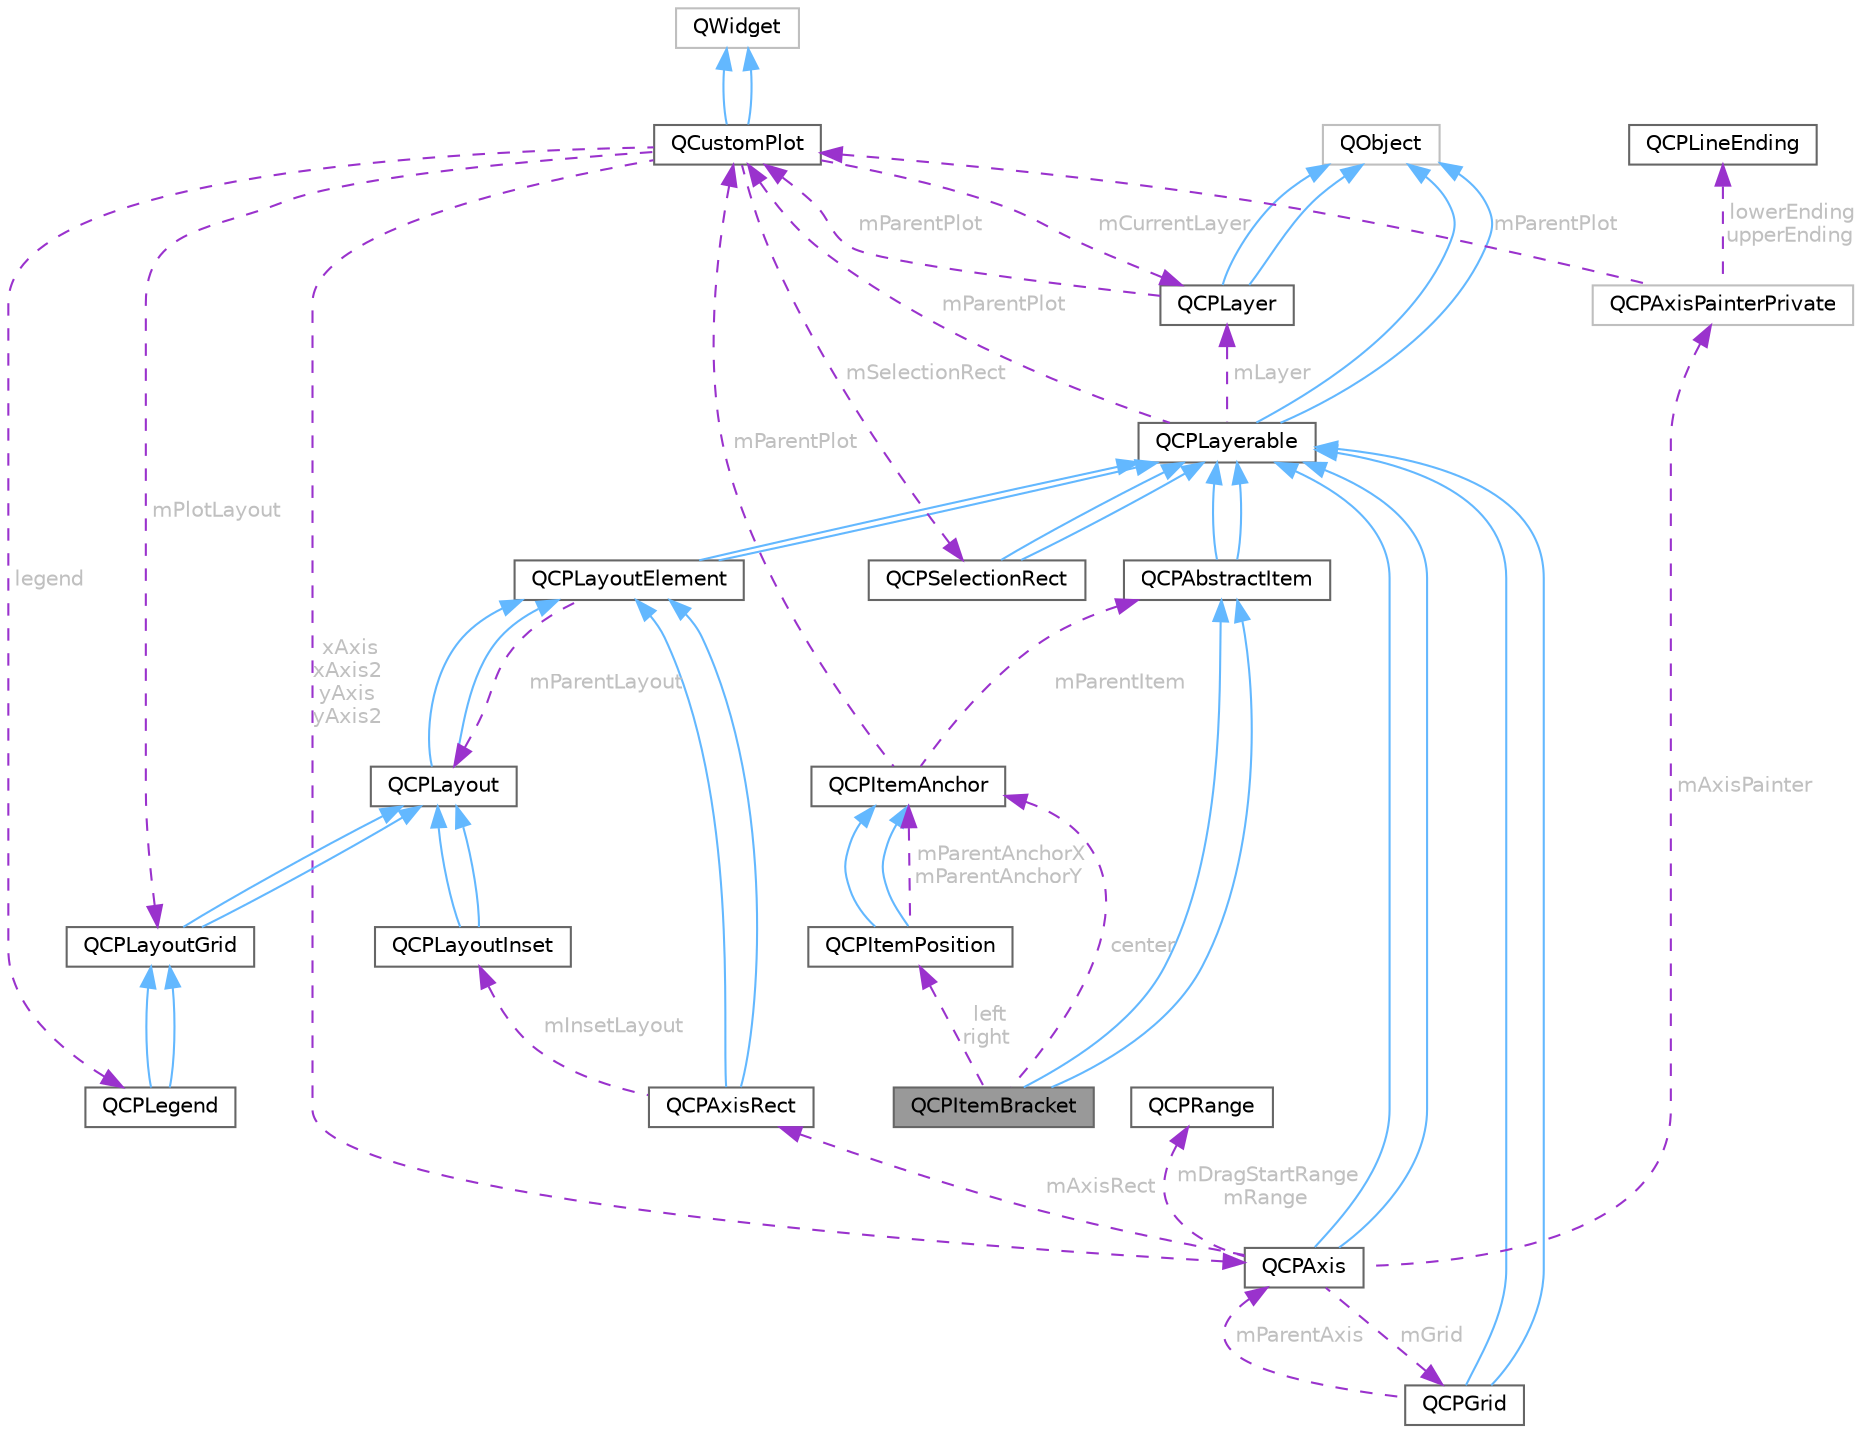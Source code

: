 digraph "QCPItemBracket"
{
 // LATEX_PDF_SIZE
  bgcolor="transparent";
  edge [fontname=Helvetica,fontsize=10,labelfontname=Helvetica,labelfontsize=10];
  node [fontname=Helvetica,fontsize=10,shape=box,height=0.2,width=0.4];
  Node1 [id="Node000001",label="QCPItemBracket",height=0.2,width=0.4,color="gray40", fillcolor="grey60", style="filled", fontcolor="black",tooltip="A bracket for referencing/highlighting certain parts in the plot."];
  Node2 -> Node1 [id="edge53_Node000001_Node000002",dir="back",color="steelblue1",style="solid",tooltip=" "];
  Node2 [id="Node000002",label="QCPAbstractItem",height=0.2,width=0.4,color="gray40", fillcolor="white", style="filled",URL="$class_q_c_p_abstract_item.html",tooltip="The abstract base class for all items in a plot."];
  Node3 -> Node2 [id="edge54_Node000002_Node000003",dir="back",color="steelblue1",style="solid",tooltip=" "];
  Node3 [id="Node000003",label="QCPLayerable",height=0.2,width=0.4,color="gray40", fillcolor="white", style="filled",URL="$class_q_c_p_layerable.html",tooltip="Base class for all drawable objects."];
  Node4 -> Node3 [id="edge55_Node000003_Node000004",dir="back",color="steelblue1",style="solid",tooltip=" "];
  Node4 [id="Node000004",label="QObject",height=0.2,width=0.4,color="grey75", fillcolor="white", style="filled",tooltip=" "];
  Node4 -> Node3 [id="edge56_Node000003_Node000004",dir="back",color="steelblue1",style="solid",tooltip=" "];
  Node5 -> Node3 [id="edge57_Node000003_Node000005",dir="back",color="darkorchid3",style="dashed",tooltip=" ",label=" mParentPlot",fontcolor="grey" ];
  Node5 [id="Node000005",label="QCustomPlot",height=0.2,width=0.4,color="gray40", fillcolor="white", style="filled",URL="$class_q_custom_plot.html",tooltip="The central class of the library. This is the QWidget which displays the plot and interacts with the ..."];
  Node6 -> Node5 [id="edge58_Node000005_Node000006",dir="back",color="steelblue1",style="solid",tooltip=" "];
  Node6 [id="Node000006",label="QWidget",height=0.2,width=0.4,color="grey75", fillcolor="white", style="filled",tooltip=" "];
  Node6 -> Node5 [id="edge59_Node000005_Node000006",dir="back",color="steelblue1",style="solid",tooltip=" "];
  Node7 -> Node5 [id="edge60_Node000005_Node000007",dir="back",color="darkorchid3",style="dashed",tooltip=" ",label=" xAxis\nxAxis2\nyAxis\nyAxis2",fontcolor="grey" ];
  Node7 [id="Node000007",label="QCPAxis",height=0.2,width=0.4,color="gray40", fillcolor="white", style="filled",URL="$class_q_c_p_axis.html",tooltip="Manages a single axis inside a QCustomPlot."];
  Node3 -> Node7 [id="edge61_Node000007_Node000003",dir="back",color="steelblue1",style="solid",tooltip=" "];
  Node3 -> Node7 [id="edge62_Node000007_Node000003",dir="back",color="steelblue1",style="solid",tooltip=" "];
  Node8 -> Node7 [id="edge63_Node000007_Node000008",dir="back",color="darkorchid3",style="dashed",tooltip=" ",label=" mAxisRect",fontcolor="grey" ];
  Node8 [id="Node000008",label="QCPAxisRect",height=0.2,width=0.4,color="gray40", fillcolor="white", style="filled",URL="$class_q_c_p_axis_rect.html",tooltip="Holds multiple axes and arranges them in a rectangular shape."];
  Node9 -> Node8 [id="edge64_Node000008_Node000009",dir="back",color="steelblue1",style="solid",tooltip=" "];
  Node9 [id="Node000009",label="QCPLayoutElement",height=0.2,width=0.4,color="gray40", fillcolor="white", style="filled",URL="$class_q_c_p_layout_element.html",tooltip="The abstract base class for all objects that form the layout system."];
  Node3 -> Node9 [id="edge65_Node000009_Node000003",dir="back",color="steelblue1",style="solid",tooltip=" "];
  Node3 -> Node9 [id="edge66_Node000009_Node000003",dir="back",color="steelblue1",style="solid",tooltip=" "];
  Node10 -> Node9 [id="edge67_Node000009_Node000010",dir="back",color="darkorchid3",style="dashed",tooltip=" ",label=" mParentLayout",fontcolor="grey" ];
  Node10 [id="Node000010",label="QCPLayout",height=0.2,width=0.4,color="gray40", fillcolor="white", style="filled",URL="$class_q_c_p_layout.html",tooltip="The abstract base class for layouts."];
  Node9 -> Node10 [id="edge68_Node000010_Node000009",dir="back",color="steelblue1",style="solid",tooltip=" "];
  Node9 -> Node10 [id="edge69_Node000010_Node000009",dir="back",color="steelblue1",style="solid",tooltip=" "];
  Node9 -> Node8 [id="edge70_Node000008_Node000009",dir="back",color="steelblue1",style="solid",tooltip=" "];
  Node11 -> Node8 [id="edge71_Node000008_Node000011",dir="back",color="darkorchid3",style="dashed",tooltip=" ",label=" mInsetLayout",fontcolor="grey" ];
  Node11 [id="Node000011",label="QCPLayoutInset",height=0.2,width=0.4,color="gray40", fillcolor="white", style="filled",URL="$class_q_c_p_layout_inset.html",tooltip="A layout that places child elements aligned to the border or arbitrarily positioned."];
  Node10 -> Node11 [id="edge72_Node000011_Node000010",dir="back",color="steelblue1",style="solid",tooltip=" "];
  Node10 -> Node11 [id="edge73_Node000011_Node000010",dir="back",color="steelblue1",style="solid",tooltip=" "];
  Node12 -> Node7 [id="edge74_Node000007_Node000012",dir="back",color="darkorchid3",style="dashed",tooltip=" ",label=" mDragStartRange\nmRange",fontcolor="grey" ];
  Node12 [id="Node000012",label="QCPRange",height=0.2,width=0.4,color="gray40", fillcolor="white", style="filled",URL="$class_q_c_p_range.html",tooltip="Represents the range an axis is encompassing."];
  Node13 -> Node7 [id="edge75_Node000007_Node000013",dir="back",color="darkorchid3",style="dashed",tooltip=" ",label=" mGrid",fontcolor="grey" ];
  Node13 [id="Node000013",label="QCPGrid",height=0.2,width=0.4,color="gray40", fillcolor="white", style="filled",URL="$class_q_c_p_grid.html",tooltip="Responsible for drawing the grid of a QCPAxis."];
  Node3 -> Node13 [id="edge76_Node000013_Node000003",dir="back",color="steelblue1",style="solid",tooltip=" "];
  Node3 -> Node13 [id="edge77_Node000013_Node000003",dir="back",color="steelblue1",style="solid",tooltip=" "];
  Node7 -> Node13 [id="edge78_Node000013_Node000007",dir="back",color="darkorchid3",style="dashed",tooltip=" ",label=" mParentAxis",fontcolor="grey" ];
  Node14 -> Node7 [id="edge79_Node000007_Node000014",dir="back",color="darkorchid3",style="dashed",tooltip=" ",label=" mAxisPainter",fontcolor="grey" ];
  Node14 [id="Node000014",label="QCPAxisPainterPrivate",height=0.2,width=0.4,color="grey75", fillcolor="white", style="filled",URL="$class_q_c_p_axis_painter_private.html",tooltip=" "];
  Node15 -> Node14 [id="edge80_Node000014_Node000015",dir="back",color="darkorchid3",style="dashed",tooltip=" ",label=" lowerEnding\nupperEnding",fontcolor="grey" ];
  Node15 [id="Node000015",label="QCPLineEnding",height=0.2,width=0.4,color="gray40", fillcolor="white", style="filled",URL="$class_q_c_p_line_ending.html",tooltip="Handles the different ending decorations for line-like items."];
  Node5 -> Node14 [id="edge81_Node000014_Node000005",dir="back",color="darkorchid3",style="dashed",tooltip=" ",label=" mParentPlot",fontcolor="grey" ];
  Node16 -> Node5 [id="edge82_Node000005_Node000016",dir="back",color="darkorchid3",style="dashed",tooltip=" ",label=" legend",fontcolor="grey" ];
  Node16 [id="Node000016",label="QCPLegend",height=0.2,width=0.4,color="gray40", fillcolor="white", style="filled",URL="$class_q_c_p_legend.html",tooltip="Manages a legend inside a QCustomPlot."];
  Node17 -> Node16 [id="edge83_Node000016_Node000017",dir="back",color="steelblue1",style="solid",tooltip=" "];
  Node17 [id="Node000017",label="QCPLayoutGrid",height=0.2,width=0.4,color="gray40", fillcolor="white", style="filled",URL="$class_q_c_p_layout_grid.html",tooltip="A layout that arranges child elements in a grid."];
  Node10 -> Node17 [id="edge84_Node000017_Node000010",dir="back",color="steelblue1",style="solid",tooltip=" "];
  Node10 -> Node17 [id="edge85_Node000017_Node000010",dir="back",color="steelblue1",style="solid",tooltip=" "];
  Node17 -> Node16 [id="edge86_Node000016_Node000017",dir="back",color="steelblue1",style="solid",tooltip=" "];
  Node17 -> Node5 [id="edge87_Node000005_Node000017",dir="back",color="darkorchid3",style="dashed",tooltip=" ",label=" mPlotLayout",fontcolor="grey" ];
  Node18 -> Node5 [id="edge88_Node000005_Node000018",dir="back",color="darkorchid3",style="dashed",tooltip=" ",label=" mCurrentLayer",fontcolor="grey" ];
  Node18 [id="Node000018",label="QCPLayer",height=0.2,width=0.4,color="gray40", fillcolor="white", style="filled",URL="$class_q_c_p_layer.html",tooltip="A layer that may contain objects, to control the rendering order."];
  Node4 -> Node18 [id="edge89_Node000018_Node000004",dir="back",color="steelblue1",style="solid",tooltip=" "];
  Node4 -> Node18 [id="edge90_Node000018_Node000004",dir="back",color="steelblue1",style="solid",tooltip=" "];
  Node5 -> Node18 [id="edge91_Node000018_Node000005",dir="back",color="darkorchid3",style="dashed",tooltip=" ",label=" mParentPlot",fontcolor="grey" ];
  Node19 -> Node5 [id="edge92_Node000005_Node000019",dir="back",color="darkorchid3",style="dashed",tooltip=" ",label=" mSelectionRect",fontcolor="grey" ];
  Node19 [id="Node000019",label="QCPSelectionRect",height=0.2,width=0.4,color="gray40", fillcolor="white", style="filled",URL="$class_q_c_p_selection_rect.html",tooltip="Provides rect/rubber-band data selection and range zoom interaction."];
  Node3 -> Node19 [id="edge93_Node000019_Node000003",dir="back",color="steelblue1",style="solid",tooltip=" "];
  Node3 -> Node19 [id="edge94_Node000019_Node000003",dir="back",color="steelblue1",style="solid",tooltip=" "];
  Node18 -> Node3 [id="edge95_Node000003_Node000018",dir="back",color="darkorchid3",style="dashed",tooltip=" ",label=" mLayer",fontcolor="grey" ];
  Node3 -> Node2 [id="edge96_Node000002_Node000003",dir="back",color="steelblue1",style="solid",tooltip=" "];
  Node2 -> Node1 [id="edge97_Node000001_Node000002",dir="back",color="steelblue1",style="solid",tooltip=" "];
  Node20 -> Node1 [id="edge98_Node000001_Node000020",dir="back",color="darkorchid3",style="dashed",tooltip=" ",label=" left\nright",fontcolor="grey" ];
  Node20 [id="Node000020",label="QCPItemPosition",height=0.2,width=0.4,color="gray40", fillcolor="white", style="filled",URL="$class_q_c_p_item_position.html",tooltip="Manages the position of an item."];
  Node21 -> Node20 [id="edge99_Node000020_Node000021",dir="back",color="steelblue1",style="solid",tooltip=" "];
  Node21 [id="Node000021",label="QCPItemAnchor",height=0.2,width=0.4,color="gray40", fillcolor="white", style="filled",URL="$class_q_c_p_item_anchor.html",tooltip="An anchor of an item to which positions can be attached to."];
  Node5 -> Node21 [id="edge100_Node000021_Node000005",dir="back",color="darkorchid3",style="dashed",tooltip=" ",label=" mParentPlot",fontcolor="grey" ];
  Node2 -> Node21 [id="edge101_Node000021_Node000002",dir="back",color="darkorchid3",style="dashed",tooltip=" ",label=" mParentItem",fontcolor="grey" ];
  Node21 -> Node20 [id="edge102_Node000020_Node000021",dir="back",color="steelblue1",style="solid",tooltip=" "];
  Node21 -> Node20 [id="edge103_Node000020_Node000021",dir="back",color="darkorchid3",style="dashed",tooltip=" ",label=" mParentAnchorX\nmParentAnchorY",fontcolor="grey" ];
  Node21 -> Node1 [id="edge104_Node000001_Node000021",dir="back",color="darkorchid3",style="dashed",tooltip=" ",label=" center",fontcolor="grey" ];
}
